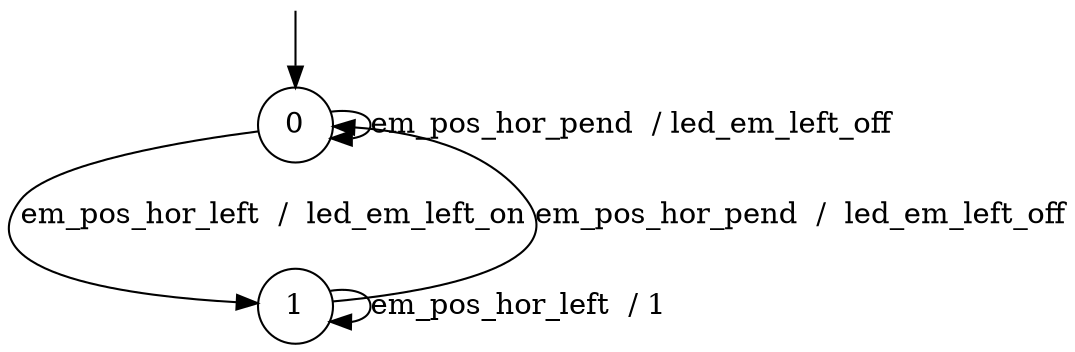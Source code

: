 digraph g {

	s0 [shape="circle" label="0"];
	s1 [shape="circle" label="1"];
	s0 -> s1 [label="em_pos_hor_left  /  led_em_left_on"];
	s0 -> s0 [label="em_pos_hor_pend  / led_em_left_off"];
	s1 -> s1 [label="em_pos_hor_left  / 1"];
	s1 -> s0 [label="em_pos_hor_pend  /  led_em_left_off"];

__start0 [label="" shape="none" width="0" height="0"];
__start0 -> s0;

}
